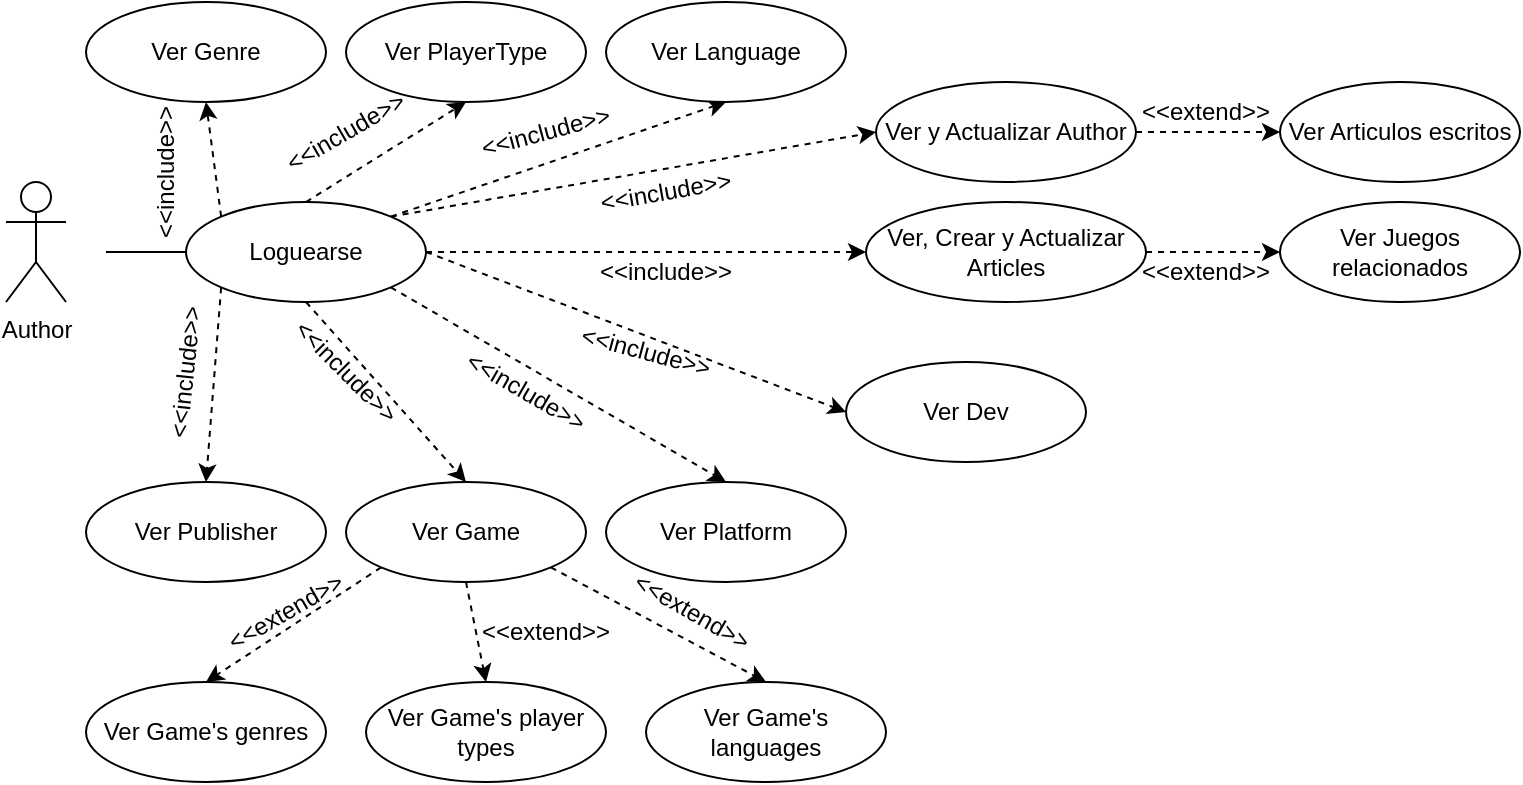 <mxfile version="21.3.7" type="device">
  <diagram id="C5RBs43oDa-KdzZeNtuy" name="Page-1">
    <mxGraphModel dx="1434" dy="754" grid="1" gridSize="10" guides="1" tooltips="1" connect="1" arrows="1" fold="1" page="1" pageScale="1" pageWidth="827" pageHeight="1169" math="0" shadow="0">
      <root>
        <mxCell id="WIyWlLk6GJQsqaUBKTNV-0" />
        <mxCell id="WIyWlLk6GJQsqaUBKTNV-1" parent="WIyWlLk6GJQsqaUBKTNV-0" />
        <mxCell id="dvcxkpj5gV9UT9yZp9Ws-0" value="&lt;div&gt;Author&lt;/div&gt;" style="shape=umlActor;verticalLabelPosition=bottom;verticalAlign=top;html=1;outlineConnect=0;" vertex="1" parent="WIyWlLk6GJQsqaUBKTNV-1">
          <mxGeometry x="70" y="240" width="30" height="60" as="geometry" />
        </mxCell>
        <mxCell id="dvcxkpj5gV9UT9yZp9Ws-113" style="edgeStyle=none;rounded=0;orthogonalLoop=1;jettySize=auto;html=1;exitX=0;exitY=0;exitDx=0;exitDy=0;entryX=0.5;entryY=1;entryDx=0;entryDy=0;dashed=1;" edge="1" parent="WIyWlLk6GJQsqaUBKTNV-1" source="dvcxkpj5gV9UT9yZp9Ws-28" target="dvcxkpj5gV9UT9yZp9Ws-103">
          <mxGeometry relative="1" as="geometry" />
        </mxCell>
        <mxCell id="dvcxkpj5gV9UT9yZp9Ws-114" style="edgeStyle=none;rounded=0;orthogonalLoop=1;jettySize=auto;html=1;exitX=0.5;exitY=0;exitDx=0;exitDy=0;entryX=0.5;entryY=1;entryDx=0;entryDy=0;dashed=1;" edge="1" parent="WIyWlLk6GJQsqaUBKTNV-1" source="dvcxkpj5gV9UT9yZp9Ws-28" target="dvcxkpj5gV9UT9yZp9Ws-105">
          <mxGeometry relative="1" as="geometry" />
        </mxCell>
        <mxCell id="dvcxkpj5gV9UT9yZp9Ws-115" style="edgeStyle=none;rounded=0;orthogonalLoop=1;jettySize=auto;html=1;exitX=1;exitY=0;exitDx=0;exitDy=0;entryX=0.5;entryY=1;entryDx=0;entryDy=0;dashed=1;" edge="1" parent="WIyWlLk6GJQsqaUBKTNV-1" source="dvcxkpj5gV9UT9yZp9Ws-28" target="dvcxkpj5gV9UT9yZp9Ws-106">
          <mxGeometry relative="1" as="geometry" />
        </mxCell>
        <mxCell id="dvcxkpj5gV9UT9yZp9Ws-116" style="edgeStyle=none;rounded=0;orthogonalLoop=1;jettySize=auto;html=1;exitX=1;exitY=0.5;exitDx=0;exitDy=0;entryX=0;entryY=0.5;entryDx=0;entryDy=0;dashed=1;" edge="1" parent="WIyWlLk6GJQsqaUBKTNV-1" source="dvcxkpj5gV9UT9yZp9Ws-28" target="dvcxkpj5gV9UT9yZp9Ws-111">
          <mxGeometry relative="1" as="geometry" />
        </mxCell>
        <mxCell id="dvcxkpj5gV9UT9yZp9Ws-117" style="edgeStyle=none;rounded=0;orthogonalLoop=1;jettySize=auto;html=1;exitX=1;exitY=0;exitDx=0;exitDy=0;entryX=0;entryY=0.5;entryDx=0;entryDy=0;dashed=1;" edge="1" parent="WIyWlLk6GJQsqaUBKTNV-1" source="dvcxkpj5gV9UT9yZp9Ws-28" target="dvcxkpj5gV9UT9yZp9Ws-112">
          <mxGeometry relative="1" as="geometry" />
        </mxCell>
        <mxCell id="dvcxkpj5gV9UT9yZp9Ws-118" style="edgeStyle=none;rounded=0;orthogonalLoop=1;jettySize=auto;html=1;exitX=0;exitY=1;exitDx=0;exitDy=0;entryX=0.5;entryY=0;entryDx=0;entryDy=0;dashed=1;" edge="1" parent="WIyWlLk6GJQsqaUBKTNV-1" source="dvcxkpj5gV9UT9yZp9Ws-28" target="dvcxkpj5gV9UT9yZp9Ws-109">
          <mxGeometry relative="1" as="geometry" />
        </mxCell>
        <mxCell id="dvcxkpj5gV9UT9yZp9Ws-119" style="edgeStyle=none;rounded=0;orthogonalLoop=1;jettySize=auto;html=1;exitX=0.5;exitY=1;exitDx=0;exitDy=0;entryX=0.5;entryY=0;entryDx=0;entryDy=0;dashed=1;" edge="1" parent="WIyWlLk6GJQsqaUBKTNV-1" source="dvcxkpj5gV9UT9yZp9Ws-28" target="dvcxkpj5gV9UT9yZp9Ws-110">
          <mxGeometry relative="1" as="geometry" />
        </mxCell>
        <mxCell id="dvcxkpj5gV9UT9yZp9Ws-120" style="edgeStyle=none;rounded=0;orthogonalLoop=1;jettySize=auto;html=1;exitX=1;exitY=1;exitDx=0;exitDy=0;entryX=0.5;entryY=0;entryDx=0;entryDy=0;dashed=1;" edge="1" parent="WIyWlLk6GJQsqaUBKTNV-1" source="dvcxkpj5gV9UT9yZp9Ws-28" target="dvcxkpj5gV9UT9yZp9Ws-108">
          <mxGeometry relative="1" as="geometry" />
        </mxCell>
        <mxCell id="dvcxkpj5gV9UT9yZp9Ws-121" style="edgeStyle=none;rounded=0;orthogonalLoop=1;jettySize=auto;html=1;exitX=1;exitY=0.5;exitDx=0;exitDy=0;entryX=0;entryY=0.5;entryDx=0;entryDy=0;dashed=1;" edge="1" parent="WIyWlLk6GJQsqaUBKTNV-1" source="dvcxkpj5gV9UT9yZp9Ws-28" target="dvcxkpj5gV9UT9yZp9Ws-107">
          <mxGeometry relative="1" as="geometry" />
        </mxCell>
        <mxCell id="dvcxkpj5gV9UT9yZp9Ws-28" value="Loguearse" style="ellipse;whiteSpace=wrap;html=1;" vertex="1" parent="WIyWlLk6GJQsqaUBKTNV-1">
          <mxGeometry x="160" y="250" width="120" height="50" as="geometry" />
        </mxCell>
        <mxCell id="dvcxkpj5gV9UT9yZp9Ws-63" value="" style="endArrow=none;html=1;rounded=0;entryX=0;entryY=0.5;entryDx=0;entryDy=0;" edge="1" parent="WIyWlLk6GJQsqaUBKTNV-1" target="dvcxkpj5gV9UT9yZp9Ws-28">
          <mxGeometry width="50" height="50" relative="1" as="geometry">
            <mxPoint x="120" y="275" as="sourcePoint" />
            <mxPoint x="160" y="290" as="targetPoint" />
          </mxGeometry>
        </mxCell>
        <mxCell id="dvcxkpj5gV9UT9yZp9Ws-103" value="Ver Genre" style="ellipse;whiteSpace=wrap;html=1;" vertex="1" parent="WIyWlLk6GJQsqaUBKTNV-1">
          <mxGeometry x="110" y="150" width="120" height="50" as="geometry" />
        </mxCell>
        <mxCell id="dvcxkpj5gV9UT9yZp9Ws-105" value="Ver PlayerType" style="ellipse;whiteSpace=wrap;html=1;" vertex="1" parent="WIyWlLk6GJQsqaUBKTNV-1">
          <mxGeometry x="240" y="150" width="120" height="50" as="geometry" />
        </mxCell>
        <mxCell id="dvcxkpj5gV9UT9yZp9Ws-106" value="Ver Language" style="ellipse;whiteSpace=wrap;html=1;" vertex="1" parent="WIyWlLk6GJQsqaUBKTNV-1">
          <mxGeometry x="370" y="150" width="120" height="50" as="geometry" />
        </mxCell>
        <mxCell id="dvcxkpj5gV9UT9yZp9Ws-107" value="Ver Dev" style="ellipse;whiteSpace=wrap;html=1;" vertex="1" parent="WIyWlLk6GJQsqaUBKTNV-1">
          <mxGeometry x="490" y="330" width="120" height="50" as="geometry" />
        </mxCell>
        <mxCell id="dvcxkpj5gV9UT9yZp9Ws-108" value="Ver Platform" style="ellipse;whiteSpace=wrap;html=1;" vertex="1" parent="WIyWlLk6GJQsqaUBKTNV-1">
          <mxGeometry x="370" y="390" width="120" height="50" as="geometry" />
        </mxCell>
        <mxCell id="dvcxkpj5gV9UT9yZp9Ws-109" value="Ver Publisher" style="ellipse;whiteSpace=wrap;html=1;" vertex="1" parent="WIyWlLk6GJQsqaUBKTNV-1">
          <mxGeometry x="110" y="390" width="120" height="50" as="geometry" />
        </mxCell>
        <mxCell id="dvcxkpj5gV9UT9yZp9Ws-139" style="edgeStyle=none;rounded=0;orthogonalLoop=1;jettySize=auto;html=1;exitX=0;exitY=1;exitDx=0;exitDy=0;entryX=0.5;entryY=0;entryDx=0;entryDy=0;dashed=1;" edge="1" parent="WIyWlLk6GJQsqaUBKTNV-1" source="dvcxkpj5gV9UT9yZp9Ws-110" target="dvcxkpj5gV9UT9yZp9Ws-135">
          <mxGeometry relative="1" as="geometry" />
        </mxCell>
        <mxCell id="dvcxkpj5gV9UT9yZp9Ws-140" style="edgeStyle=none;rounded=0;orthogonalLoop=1;jettySize=auto;html=1;exitX=0.5;exitY=1;exitDx=0;exitDy=0;entryX=0.5;entryY=0;entryDx=0;entryDy=0;dashed=1;" edge="1" parent="WIyWlLk6GJQsqaUBKTNV-1" source="dvcxkpj5gV9UT9yZp9Ws-110" target="dvcxkpj5gV9UT9yZp9Ws-136">
          <mxGeometry relative="1" as="geometry" />
        </mxCell>
        <mxCell id="dvcxkpj5gV9UT9yZp9Ws-141" style="edgeStyle=none;rounded=0;orthogonalLoop=1;jettySize=auto;html=1;exitX=1;exitY=1;exitDx=0;exitDy=0;entryX=0.5;entryY=0;entryDx=0;entryDy=0;dashed=1;" edge="1" parent="WIyWlLk6GJQsqaUBKTNV-1" source="dvcxkpj5gV9UT9yZp9Ws-110" target="dvcxkpj5gV9UT9yZp9Ws-137">
          <mxGeometry relative="1" as="geometry" />
        </mxCell>
        <mxCell id="dvcxkpj5gV9UT9yZp9Ws-110" value="Ver Game" style="ellipse;whiteSpace=wrap;html=1;" vertex="1" parent="WIyWlLk6GJQsqaUBKTNV-1">
          <mxGeometry x="240" y="390" width="120" height="50" as="geometry" />
        </mxCell>
        <mxCell id="dvcxkpj5gV9UT9yZp9Ws-145" style="edgeStyle=none;rounded=0;orthogonalLoop=1;jettySize=auto;html=1;exitX=1;exitY=0.5;exitDx=0;exitDy=0;entryX=0;entryY=0.5;entryDx=0;entryDy=0;dashed=1;" edge="1" parent="WIyWlLk6GJQsqaUBKTNV-1" source="dvcxkpj5gV9UT9yZp9Ws-111" target="dvcxkpj5gV9UT9yZp9Ws-143">
          <mxGeometry relative="1" as="geometry" />
        </mxCell>
        <mxCell id="dvcxkpj5gV9UT9yZp9Ws-111" value="Ver, Crear y Actualizar Articles" style="ellipse;whiteSpace=wrap;html=1;" vertex="1" parent="WIyWlLk6GJQsqaUBKTNV-1">
          <mxGeometry x="500" y="250" width="140" height="50" as="geometry" />
        </mxCell>
        <mxCell id="dvcxkpj5gV9UT9yZp9Ws-144" style="edgeStyle=none;rounded=0;orthogonalLoop=1;jettySize=auto;html=1;exitX=1;exitY=0.5;exitDx=0;exitDy=0;entryX=0;entryY=0.5;entryDx=0;entryDy=0;dashed=1;" edge="1" parent="WIyWlLk6GJQsqaUBKTNV-1" source="dvcxkpj5gV9UT9yZp9Ws-112" target="dvcxkpj5gV9UT9yZp9Ws-142">
          <mxGeometry relative="1" as="geometry" />
        </mxCell>
        <mxCell id="dvcxkpj5gV9UT9yZp9Ws-112" value="Ver y Actualizar Author" style="ellipse;whiteSpace=wrap;html=1;" vertex="1" parent="WIyWlLk6GJQsqaUBKTNV-1">
          <mxGeometry x="505" y="190" width="130" height="50" as="geometry" />
        </mxCell>
        <mxCell id="dvcxkpj5gV9UT9yZp9Ws-122" value="&amp;lt;&amp;lt;include&amp;gt;&amp;gt;" style="text;html=1;strokeColor=none;fillColor=none;align=center;verticalAlign=middle;whiteSpace=wrap;rounded=0;rotation=-90;" vertex="1" parent="WIyWlLk6GJQsqaUBKTNV-1">
          <mxGeometry x="120" y="220" width="60" height="30" as="geometry" />
        </mxCell>
        <mxCell id="dvcxkpj5gV9UT9yZp9Ws-123" value="&amp;lt;&amp;lt;include&amp;gt;&amp;gt;" style="text;html=1;strokeColor=none;fillColor=none;align=center;verticalAlign=middle;whiteSpace=wrap;rounded=0;rotation=-30;" vertex="1" parent="WIyWlLk6GJQsqaUBKTNV-1">
          <mxGeometry x="210" y="200" width="60" height="30" as="geometry" />
        </mxCell>
        <mxCell id="dvcxkpj5gV9UT9yZp9Ws-124" value="&amp;lt;&amp;lt;include&amp;gt;&amp;gt;" style="text;html=1;strokeColor=none;fillColor=none;align=center;verticalAlign=middle;whiteSpace=wrap;rounded=0;rotation=-15;" vertex="1" parent="WIyWlLk6GJQsqaUBKTNV-1">
          <mxGeometry x="310" y="200" width="60" height="30" as="geometry" />
        </mxCell>
        <mxCell id="dvcxkpj5gV9UT9yZp9Ws-126" value="&amp;lt;&amp;lt;include&amp;gt;&amp;gt;" style="text;html=1;strokeColor=none;fillColor=none;align=center;verticalAlign=middle;whiteSpace=wrap;rounded=0;rotation=-10;" vertex="1" parent="WIyWlLk6GJQsqaUBKTNV-1">
          <mxGeometry x="370" y="230" width="60" height="30" as="geometry" />
        </mxCell>
        <mxCell id="dvcxkpj5gV9UT9yZp9Ws-127" value="&amp;lt;&amp;lt;include&amp;gt;&amp;gt;" style="text;html=1;strokeColor=none;fillColor=none;align=center;verticalAlign=middle;whiteSpace=wrap;rounded=0;rotation=0;" vertex="1" parent="WIyWlLk6GJQsqaUBKTNV-1">
          <mxGeometry x="370" y="270" width="60" height="30" as="geometry" />
        </mxCell>
        <mxCell id="dvcxkpj5gV9UT9yZp9Ws-128" value="&amp;lt;&amp;lt;include&amp;gt;&amp;gt;" style="text;html=1;strokeColor=none;fillColor=none;align=center;verticalAlign=middle;whiteSpace=wrap;rounded=0;rotation=15;" vertex="1" parent="WIyWlLk6GJQsqaUBKTNV-1">
          <mxGeometry x="360" y="310" width="60" height="30" as="geometry" />
        </mxCell>
        <mxCell id="dvcxkpj5gV9UT9yZp9Ws-130" value="&amp;lt;&amp;lt;include&amp;gt;&amp;gt;" style="text;html=1;strokeColor=none;fillColor=none;align=center;verticalAlign=middle;whiteSpace=wrap;rounded=0;rotation=30;" vertex="1" parent="WIyWlLk6GJQsqaUBKTNV-1">
          <mxGeometry x="300" y="330" width="60" height="30" as="geometry" />
        </mxCell>
        <mxCell id="dvcxkpj5gV9UT9yZp9Ws-131" value="&amp;lt;&amp;lt;include&amp;gt;&amp;gt;" style="text;html=1;strokeColor=none;fillColor=none;align=center;verticalAlign=middle;whiteSpace=wrap;rounded=0;rotation=45;" vertex="1" parent="WIyWlLk6GJQsqaUBKTNV-1">
          <mxGeometry x="210" y="320" width="60" height="30" as="geometry" />
        </mxCell>
        <mxCell id="dvcxkpj5gV9UT9yZp9Ws-134" value="&amp;lt;&amp;lt;include&amp;gt;&amp;gt;" style="text;html=1;strokeColor=none;fillColor=none;align=center;verticalAlign=middle;whiteSpace=wrap;rounded=0;rotation=-84;" vertex="1" parent="WIyWlLk6GJQsqaUBKTNV-1">
          <mxGeometry x="130" y="320" width="60" height="30" as="geometry" />
        </mxCell>
        <mxCell id="dvcxkpj5gV9UT9yZp9Ws-135" value="Ver Game&#39;s genres" style="ellipse;whiteSpace=wrap;html=1;" vertex="1" parent="WIyWlLk6GJQsqaUBKTNV-1">
          <mxGeometry x="110" y="490" width="120" height="50" as="geometry" />
        </mxCell>
        <mxCell id="dvcxkpj5gV9UT9yZp9Ws-136" value="Ver Game&#39;s player types" style="ellipse;whiteSpace=wrap;html=1;" vertex="1" parent="WIyWlLk6GJQsqaUBKTNV-1">
          <mxGeometry x="250" y="490" width="120" height="50" as="geometry" />
        </mxCell>
        <mxCell id="dvcxkpj5gV9UT9yZp9Ws-137" value="Ver Game&#39;s languages" style="ellipse;whiteSpace=wrap;html=1;" vertex="1" parent="WIyWlLk6GJQsqaUBKTNV-1">
          <mxGeometry x="390" y="490" width="120" height="50" as="geometry" />
        </mxCell>
        <mxCell id="dvcxkpj5gV9UT9yZp9Ws-142" value="Ver Articulos escritos" style="ellipse;whiteSpace=wrap;html=1;" vertex="1" parent="WIyWlLk6GJQsqaUBKTNV-1">
          <mxGeometry x="707" y="190" width="120" height="50" as="geometry" />
        </mxCell>
        <mxCell id="dvcxkpj5gV9UT9yZp9Ws-143" value="Ver Juegos relacionados" style="ellipse;whiteSpace=wrap;html=1;" vertex="1" parent="WIyWlLk6GJQsqaUBKTNV-1">
          <mxGeometry x="707" y="250" width="120" height="50" as="geometry" />
        </mxCell>
        <mxCell id="dvcxkpj5gV9UT9yZp9Ws-146" value="&amp;lt;&amp;lt;extend&amp;gt;&amp;gt;" style="text;html=1;strokeColor=none;fillColor=none;align=center;verticalAlign=middle;whiteSpace=wrap;rounded=0;rotation=0;" vertex="1" parent="WIyWlLk6GJQsqaUBKTNV-1">
          <mxGeometry x="640" y="270" width="60" height="30" as="geometry" />
        </mxCell>
        <mxCell id="dvcxkpj5gV9UT9yZp9Ws-148" value="&amp;lt;&amp;lt;extend&amp;gt;&amp;gt;" style="text;html=1;strokeColor=none;fillColor=none;align=center;verticalAlign=middle;whiteSpace=wrap;rounded=0;rotation=0;" vertex="1" parent="WIyWlLk6GJQsqaUBKTNV-1">
          <mxGeometry x="640" y="190" width="60" height="30" as="geometry" />
        </mxCell>
        <mxCell id="dvcxkpj5gV9UT9yZp9Ws-149" value="&amp;lt;&amp;lt;extend&amp;gt;&amp;gt;" style="text;html=1;strokeColor=none;fillColor=none;align=center;verticalAlign=middle;whiteSpace=wrap;rounded=0;rotation=30;" vertex="1" parent="WIyWlLk6GJQsqaUBKTNV-1">
          <mxGeometry x="383" y="440" width="60" height="30" as="geometry" />
        </mxCell>
        <mxCell id="dvcxkpj5gV9UT9yZp9Ws-150" value="&amp;lt;&amp;lt;extend&amp;gt;&amp;gt;" style="text;html=1;strokeColor=none;fillColor=none;align=center;verticalAlign=middle;whiteSpace=wrap;rounded=0;rotation=0;" vertex="1" parent="WIyWlLk6GJQsqaUBKTNV-1">
          <mxGeometry x="310" y="450" width="60" height="30" as="geometry" />
        </mxCell>
        <mxCell id="dvcxkpj5gV9UT9yZp9Ws-151" value="&amp;lt;&amp;lt;extend&amp;gt;&amp;gt;" style="text;html=1;strokeColor=none;fillColor=none;align=center;verticalAlign=middle;whiteSpace=wrap;rounded=0;rotation=-30;" vertex="1" parent="WIyWlLk6GJQsqaUBKTNV-1">
          <mxGeometry x="180" y="440" width="60" height="30" as="geometry" />
        </mxCell>
      </root>
    </mxGraphModel>
  </diagram>
</mxfile>
